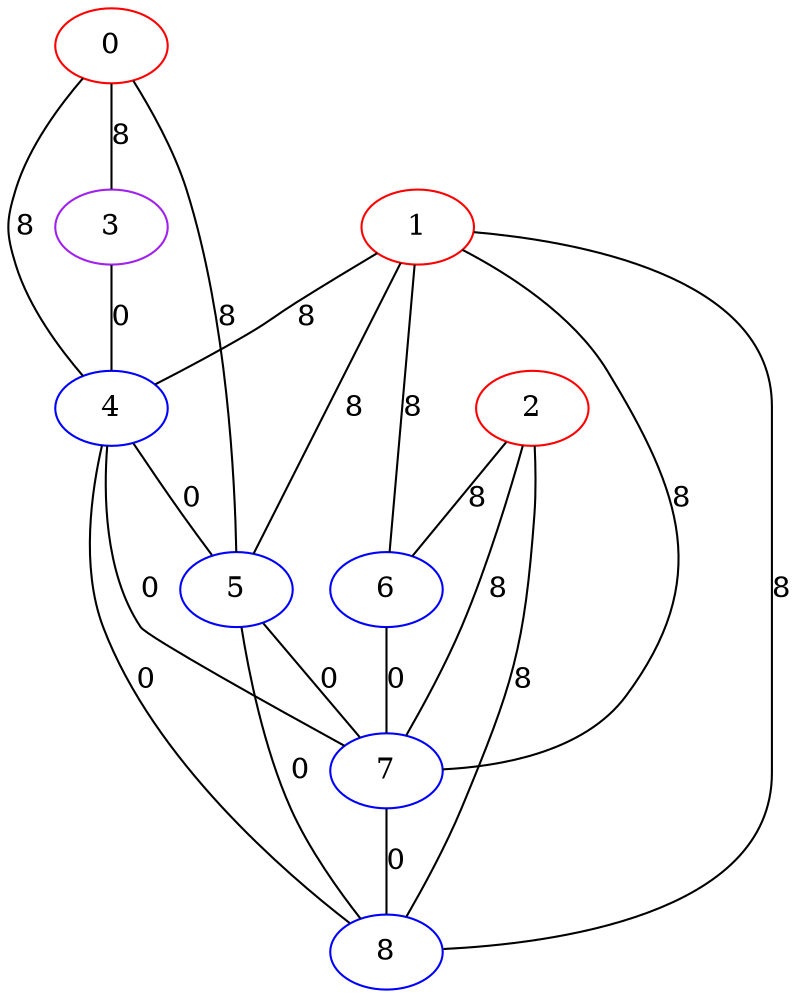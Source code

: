 graph "" {
0 [color=red, weight=1];
1 [color=red, weight=1];
2 [color=red, weight=1];
3 [color=purple, weight=4];
4 [color=blue, weight=3];
5 [color=blue, weight=3];
6 [color=blue, weight=3];
7 [color=blue, weight=3];
8 [color=blue, weight=3];
0 -- 3  [key=0, label=8];
0 -- 4  [key=0, label=8];
0 -- 5  [key=0, label=8];
1 -- 8  [key=0, label=8];
1 -- 4  [key=0, label=8];
1 -- 5  [key=0, label=8];
1 -- 6  [key=0, label=8];
1 -- 7  [key=0, label=8];
2 -- 8  [key=0, label=8];
2 -- 6  [key=0, label=8];
2 -- 7  [key=0, label=8];
3 -- 4  [key=0, label=0];
4 -- 5  [key=0, label=0];
4 -- 7  [key=0, label=0];
4 -- 8  [key=0, label=0];
5 -- 8  [key=0, label=0];
5 -- 7  [key=0, label=0];
6 -- 7  [key=0, label=0];
7 -- 8  [key=0, label=0];
}
